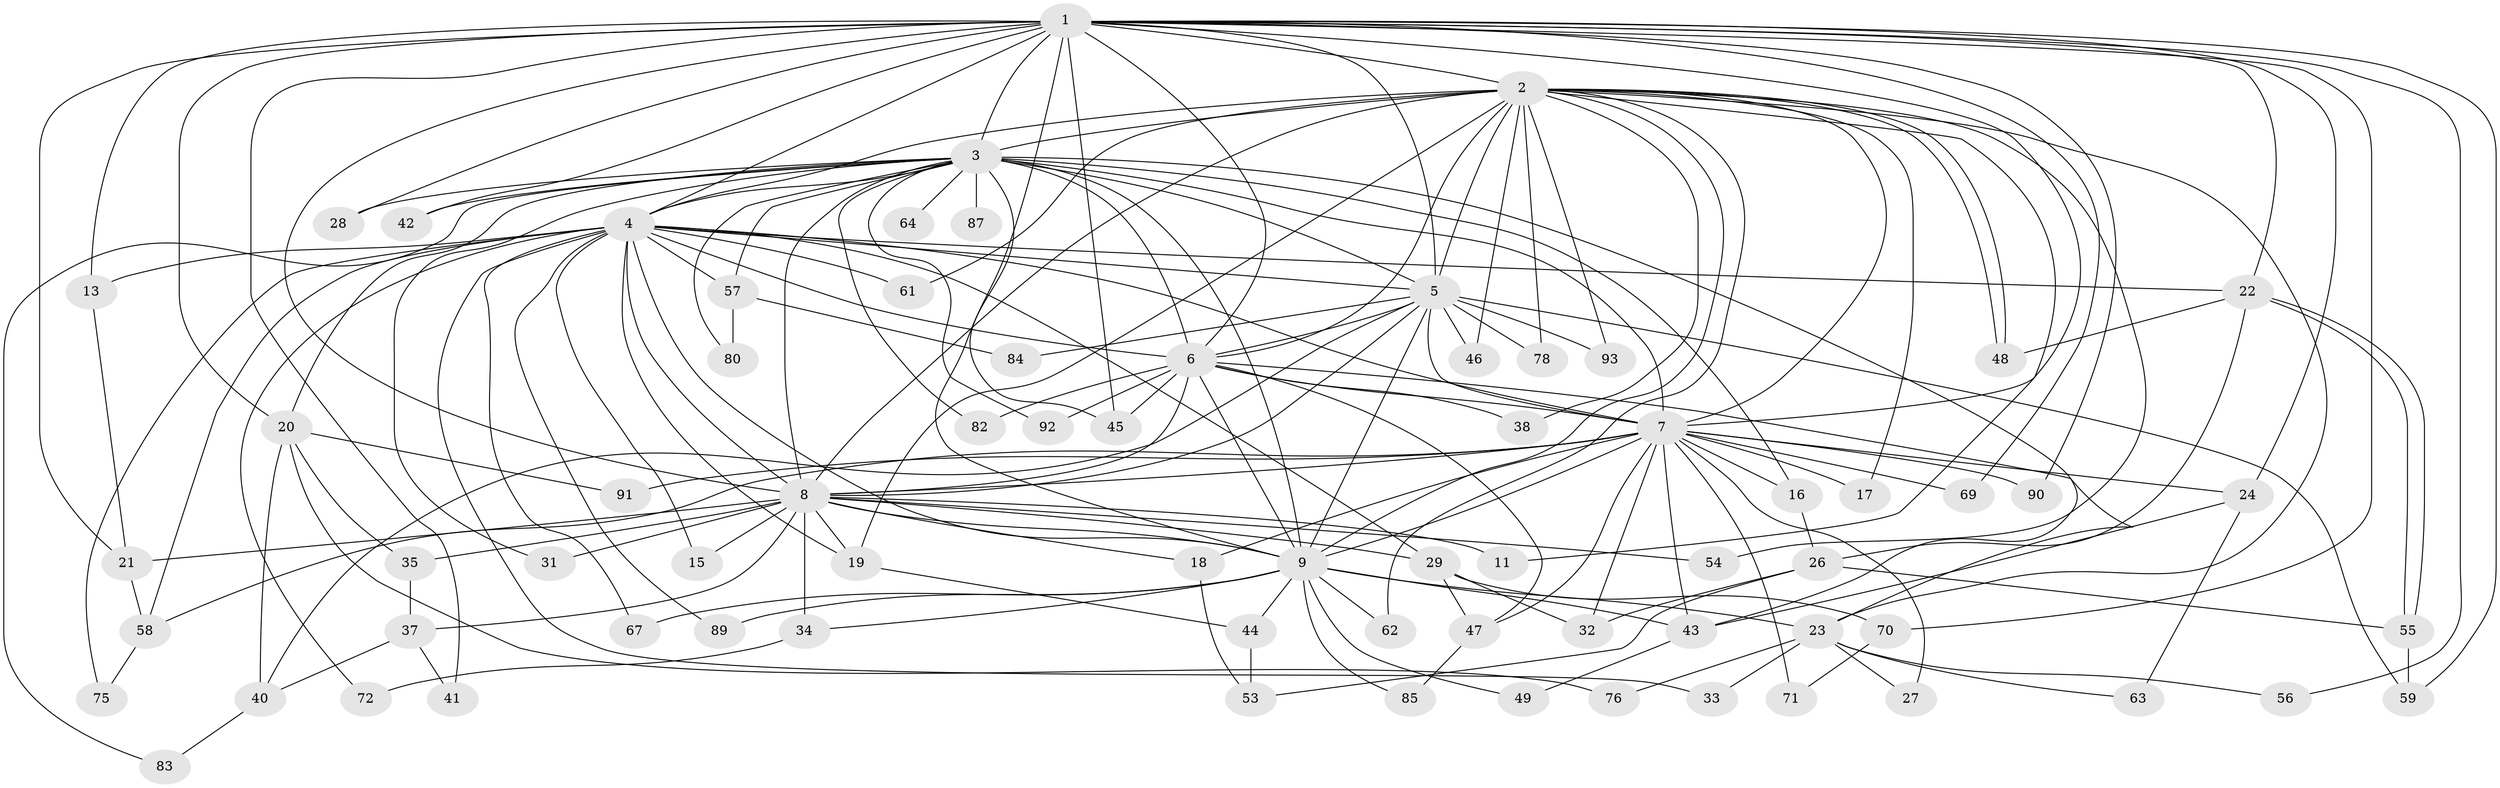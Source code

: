 // original degree distribution, {24: 0.020618556701030927, 20: 0.010309278350515464, 22: 0.030927835051546393, 16: 0.010309278350515464, 17: 0.020618556701030927, 19: 0.010309278350515464, 2: 0.5670103092783505, 4: 0.1134020618556701, 3: 0.15463917525773196, 7: 0.010309278350515464, 6: 0.010309278350515464, 8: 0.010309278350515464, 5: 0.030927835051546393}
// Generated by graph-tools (version 1.1) at 2025/11/02/27/25 16:11:08]
// undirected, 72 vertices, 174 edges
graph export_dot {
graph [start="1"]
  node [color=gray90,style=filled];
  1 [super="+12"];
  2 [super="+52"];
  3 [super="+10"];
  4 [super="+60"];
  5 [super="+74"];
  6 [super="+79"];
  7 [super="+51"];
  8 [super="+39"];
  9 [super="+97"];
  11;
  13 [super="+14"];
  15;
  16;
  17;
  18 [super="+65"];
  19 [super="+30"];
  20 [super="+95"];
  21 [super="+36"];
  22;
  23 [super="+25"];
  24;
  26 [super="+73"];
  27;
  28;
  29 [super="+77"];
  31 [super="+68"];
  32;
  33;
  34;
  35;
  37;
  38;
  40 [super="+81"];
  41;
  42;
  43 [super="+96"];
  44;
  45 [super="+88"];
  46;
  47 [super="+86"];
  48 [super="+50"];
  49;
  53;
  54;
  55 [super="+94"];
  56;
  57;
  58 [super="+66"];
  59;
  61;
  62;
  63;
  64;
  67;
  69;
  70;
  71;
  72;
  75;
  76;
  78;
  80;
  82;
  83;
  84;
  85;
  87;
  89;
  90;
  91;
  92;
  93;
  1 -- 2 [weight=2];
  1 -- 3 [weight=2];
  1 -- 4;
  1 -- 5;
  1 -- 6;
  1 -- 7;
  1 -- 8;
  1 -- 9 [weight=2];
  1 -- 20 [weight=2];
  1 -- 22;
  1 -- 24;
  1 -- 28;
  1 -- 41;
  1 -- 42;
  1 -- 45;
  1 -- 56;
  1 -- 59;
  1 -- 69;
  1 -- 70;
  1 -- 90;
  1 -- 13;
  1 -- 21;
  2 -- 3 [weight=2];
  2 -- 4;
  2 -- 5;
  2 -- 6;
  2 -- 7;
  2 -- 8 [weight=2];
  2 -- 9;
  2 -- 11;
  2 -- 17;
  2 -- 19;
  2 -- 23;
  2 -- 38;
  2 -- 46;
  2 -- 48;
  2 -- 48;
  2 -- 54;
  2 -- 61;
  2 -- 62;
  2 -- 78;
  2 -- 93;
  3 -- 4 [weight=3];
  3 -- 5 [weight=3];
  3 -- 6 [weight=2];
  3 -- 7 [weight=2];
  3 -- 8 [weight=2];
  3 -- 9 [weight=2];
  3 -- 16;
  3 -- 28;
  3 -- 31 [weight=2];
  3 -- 42;
  3 -- 43;
  3 -- 83;
  3 -- 87 [weight=2];
  3 -- 92;
  3 -- 64;
  3 -- 80;
  3 -- 82;
  3 -- 20;
  3 -- 57;
  3 -- 45;
  4 -- 5;
  4 -- 6;
  4 -- 7;
  4 -- 8;
  4 -- 9;
  4 -- 13 [weight=2];
  4 -- 15;
  4 -- 22;
  4 -- 29;
  4 -- 33;
  4 -- 57;
  4 -- 61;
  4 -- 72;
  4 -- 89;
  4 -- 67;
  4 -- 75;
  4 -- 19;
  4 -- 58;
  5 -- 6;
  5 -- 7;
  5 -- 8;
  5 -- 9;
  5 -- 40;
  5 -- 46;
  5 -- 59;
  5 -- 78;
  5 -- 84;
  5 -- 93;
  6 -- 7;
  6 -- 8;
  6 -- 9;
  6 -- 38;
  6 -- 45;
  6 -- 82;
  6 -- 92;
  6 -- 47;
  6 -- 23;
  7 -- 8 [weight=2];
  7 -- 9;
  7 -- 16;
  7 -- 17;
  7 -- 18;
  7 -- 24;
  7 -- 27;
  7 -- 32;
  7 -- 47;
  7 -- 58;
  7 -- 69;
  7 -- 71;
  7 -- 90;
  7 -- 91;
  7 -- 43;
  8 -- 9;
  8 -- 11;
  8 -- 15;
  8 -- 18;
  8 -- 19;
  8 -- 29;
  8 -- 34;
  8 -- 35;
  8 -- 37;
  8 -- 54;
  8 -- 31;
  8 -- 21;
  9 -- 23;
  9 -- 34;
  9 -- 44;
  9 -- 49;
  9 -- 62;
  9 -- 67;
  9 -- 85;
  9 -- 89;
  9 -- 43;
  13 -- 21;
  16 -- 26;
  18 -- 53;
  19 -- 44;
  20 -- 35;
  20 -- 40;
  20 -- 76;
  20 -- 91;
  21 -- 58;
  22 -- 26;
  22 -- 55;
  22 -- 55;
  22 -- 48;
  23 -- 27;
  23 -- 33;
  23 -- 56;
  23 -- 63;
  23 -- 76;
  24 -- 43;
  24 -- 63;
  26 -- 32;
  26 -- 53;
  26 -- 55;
  29 -- 47;
  29 -- 70;
  29 -- 32;
  34 -- 72;
  35 -- 37;
  37 -- 41;
  37 -- 40;
  40 -- 83;
  43 -- 49;
  44 -- 53;
  47 -- 85;
  55 -- 59;
  57 -- 80;
  57 -- 84;
  58 -- 75;
  70 -- 71;
}
